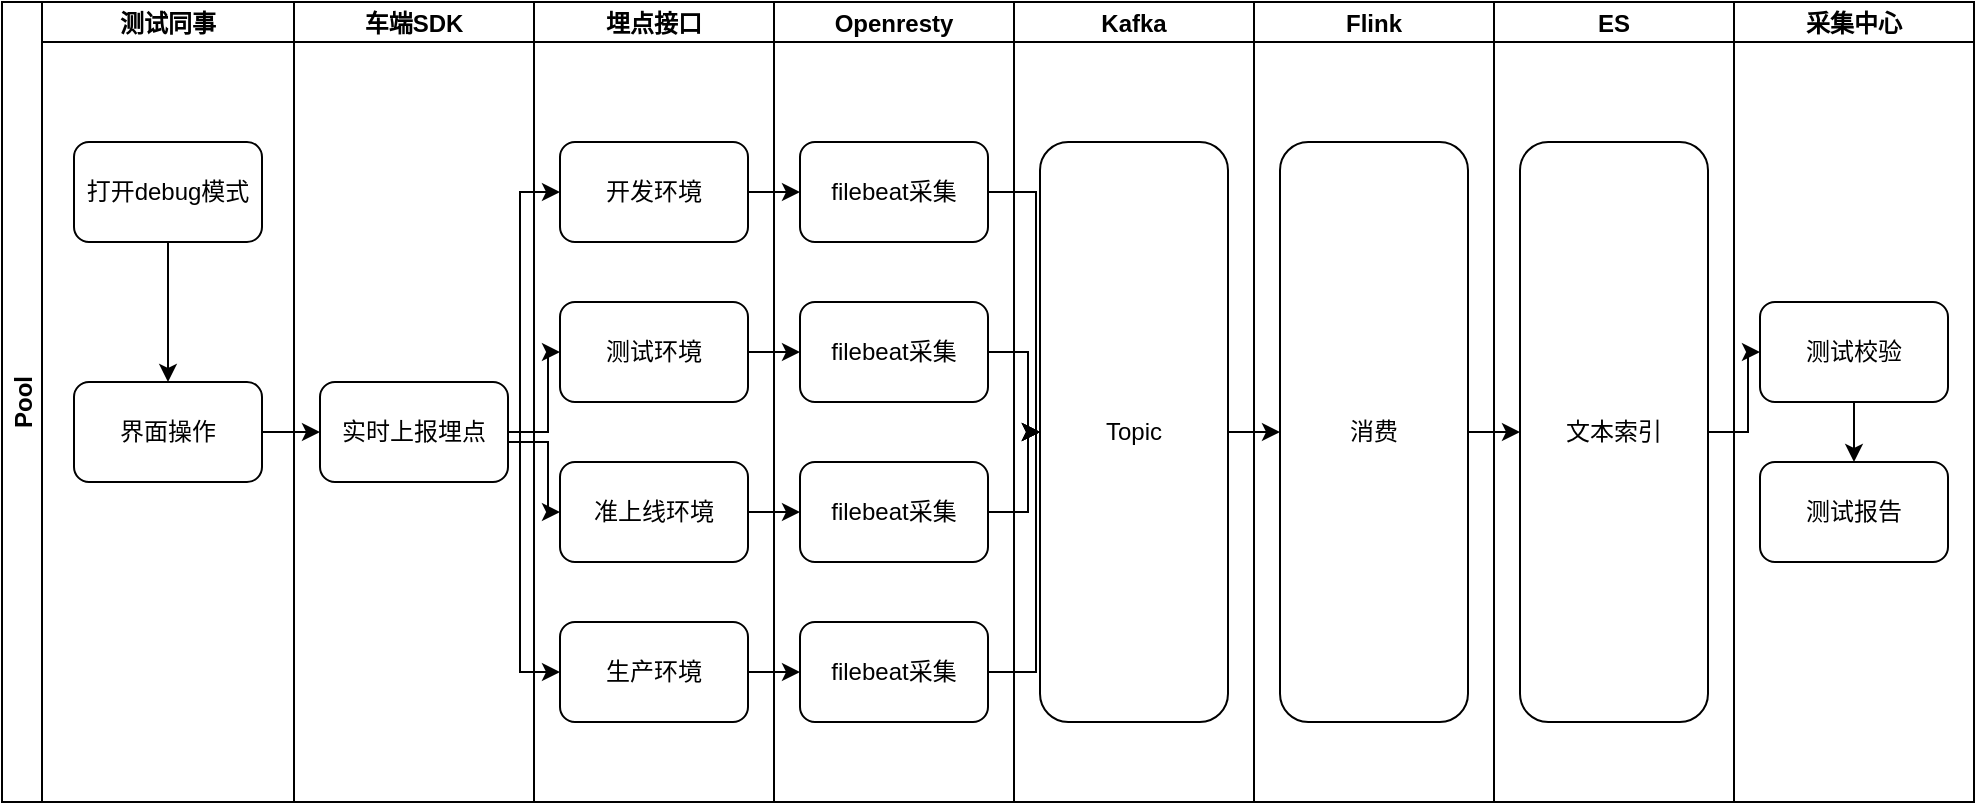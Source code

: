 <mxfile version="27.1.4">
  <diagram name="第 1 页" id="IcxVNTgkz_r5w6ko9HXI">
    <mxGraphModel dx="2018" dy="1112" grid="1" gridSize="10" guides="1" tooltips="1" connect="1" arrows="1" fold="1" page="1" pageScale="1" pageWidth="827" pageHeight="1169" math="0" shadow="0">
      <root>
        <mxCell id="0" />
        <mxCell id="1" parent="0" />
        <mxCell id="Mtznmg6a9FA5QhOzfQ1I-1" value="Pool" style="swimlane;childLayout=stackLayout;resizeParent=1;resizeParentMax=0;startSize=20;horizontal=0;horizontalStack=1;" parent="1" vertex="1">
          <mxGeometry x="220" y="180" width="386" height="400" as="geometry" />
        </mxCell>
        <mxCell id="Mtznmg6a9FA5QhOzfQ1I-2" value="测试同事" style="swimlane;startSize=20;" parent="Mtznmg6a9FA5QhOzfQ1I-1" vertex="1">
          <mxGeometry x="20" width="126" height="400" as="geometry" />
        </mxCell>
        <mxCell id="ozxFrXHDLp-UPnvrvD1m-2" style="edgeStyle=orthogonalEdgeStyle;rounded=0;orthogonalLoop=1;jettySize=auto;html=1;exitX=0.5;exitY=1;exitDx=0;exitDy=0;entryX=0.5;entryY=0;entryDx=0;entryDy=0;" edge="1" parent="Mtznmg6a9FA5QhOzfQ1I-2" source="Mtznmg6a9FA5QhOzfQ1I-15" target="ozxFrXHDLp-UPnvrvD1m-1">
          <mxGeometry relative="1" as="geometry" />
        </mxCell>
        <mxCell id="Mtznmg6a9FA5QhOzfQ1I-15" value="打开debug模式" style="rounded=1;whiteSpace=wrap;html=1;" parent="Mtznmg6a9FA5QhOzfQ1I-2" vertex="1">
          <mxGeometry x="16" y="70" width="94" height="50" as="geometry" />
        </mxCell>
        <mxCell id="ozxFrXHDLp-UPnvrvD1m-1" value="界面操作" style="rounded=1;whiteSpace=wrap;html=1;" vertex="1" parent="Mtznmg6a9FA5QhOzfQ1I-2">
          <mxGeometry x="16" y="190" width="94" height="50" as="geometry" />
        </mxCell>
        <mxCell id="Mtznmg6a9FA5QhOzfQ1I-3" value="车端SDK" style="swimlane;startSize=20;" parent="Mtznmg6a9FA5QhOzfQ1I-1" vertex="1">
          <mxGeometry x="146" width="120" height="400" as="geometry" />
        </mxCell>
        <mxCell id="Mtznmg6a9FA5QhOzfQ1I-17" value="&lt;span style=&quot;&quot;&gt;实时上报埋点&lt;/span&gt;" style="rounded=1;whiteSpace=wrap;html=1;align=center;" parent="Mtznmg6a9FA5QhOzfQ1I-3" vertex="1">
          <mxGeometry x="13" y="190" width="94" height="50" as="geometry" />
        </mxCell>
        <mxCell id="Mtznmg6a9FA5QhOzfQ1I-4" value="埋点接口" style="swimlane;startSize=20;" parent="Mtznmg6a9FA5QhOzfQ1I-1" vertex="1">
          <mxGeometry x="266" width="120" height="400" as="geometry" />
        </mxCell>
        <mxCell id="Mtznmg6a9FA5QhOzfQ1I-18" value="开发环境" style="rounded=1;whiteSpace=wrap;html=1;align=center;" parent="Mtznmg6a9FA5QhOzfQ1I-4" vertex="1">
          <mxGeometry x="13" y="70" width="94" height="50" as="geometry" />
        </mxCell>
        <mxCell id="Mtznmg6a9FA5QhOzfQ1I-19" value="测试环境" style="rounded=1;whiteSpace=wrap;html=1;align=center;" parent="Mtznmg6a9FA5QhOzfQ1I-4" vertex="1">
          <mxGeometry x="13" y="150" width="94" height="50" as="geometry" />
        </mxCell>
        <mxCell id="Mtznmg6a9FA5QhOzfQ1I-20" value="准上线环境" style="rounded=1;whiteSpace=wrap;html=1;align=center;" parent="Mtznmg6a9FA5QhOzfQ1I-4" vertex="1">
          <mxGeometry x="13" y="230" width="94" height="50" as="geometry" />
        </mxCell>
        <mxCell id="Mtznmg6a9FA5QhOzfQ1I-21" value="生产环境" style="rounded=1;whiteSpace=wrap;html=1;align=center;" parent="Mtznmg6a9FA5QhOzfQ1I-4" vertex="1">
          <mxGeometry x="13" y="310" width="94" height="50" as="geometry" />
        </mxCell>
        <mxCell id="Mtznmg6a9FA5QhOzfQ1I-23" style="edgeStyle=orthogonalEdgeStyle;rounded=0;orthogonalLoop=1;jettySize=auto;html=1;exitX=1;exitY=0.5;exitDx=0;exitDy=0;entryX=0;entryY=0.5;entryDx=0;entryDy=0;" parent="Mtznmg6a9FA5QhOzfQ1I-1" source="Mtznmg6a9FA5QhOzfQ1I-17" target="Mtznmg6a9FA5QhOzfQ1I-18" edge="1">
          <mxGeometry relative="1" as="geometry">
            <Array as="points">
              <mxPoint x="259" y="215" />
              <mxPoint x="259" y="95" />
            </Array>
          </mxGeometry>
        </mxCell>
        <mxCell id="Mtznmg6a9FA5QhOzfQ1I-24" style="edgeStyle=orthogonalEdgeStyle;rounded=0;orthogonalLoop=1;jettySize=auto;html=1;exitX=1;exitY=0.5;exitDx=0;exitDy=0;entryX=0;entryY=0.5;entryDx=0;entryDy=0;" parent="Mtznmg6a9FA5QhOzfQ1I-1" source="Mtznmg6a9FA5QhOzfQ1I-17" target="Mtznmg6a9FA5QhOzfQ1I-19" edge="1">
          <mxGeometry relative="1" as="geometry" />
        </mxCell>
        <mxCell id="Mtznmg6a9FA5QhOzfQ1I-25" style="edgeStyle=orthogonalEdgeStyle;rounded=0;orthogonalLoop=1;jettySize=auto;html=1;exitX=1;exitY=0.5;exitDx=0;exitDy=0;entryX=0;entryY=0.5;entryDx=0;entryDy=0;" parent="Mtznmg6a9FA5QhOzfQ1I-1" source="Mtznmg6a9FA5QhOzfQ1I-17" target="Mtznmg6a9FA5QhOzfQ1I-20" edge="1">
          <mxGeometry relative="1" as="geometry">
            <Array as="points">
              <mxPoint x="253" y="220" />
              <mxPoint x="273" y="220" />
              <mxPoint x="273" y="255" />
            </Array>
          </mxGeometry>
        </mxCell>
        <mxCell id="Mtznmg6a9FA5QhOzfQ1I-26" style="edgeStyle=orthogonalEdgeStyle;rounded=0;orthogonalLoop=1;jettySize=auto;html=1;exitX=1;exitY=0.5;exitDx=0;exitDy=0;entryX=0;entryY=0.5;entryDx=0;entryDy=0;" parent="Mtznmg6a9FA5QhOzfQ1I-1" source="Mtznmg6a9FA5QhOzfQ1I-17" target="Mtznmg6a9FA5QhOzfQ1I-21" edge="1">
          <mxGeometry relative="1" as="geometry">
            <Array as="points">
              <mxPoint x="259" y="215" />
              <mxPoint x="259" y="335" />
            </Array>
          </mxGeometry>
        </mxCell>
        <mxCell id="ozxFrXHDLp-UPnvrvD1m-3" style="edgeStyle=orthogonalEdgeStyle;rounded=0;orthogonalLoop=1;jettySize=auto;html=1;exitX=1;exitY=0.5;exitDx=0;exitDy=0;entryX=0;entryY=0.5;entryDx=0;entryDy=0;" edge="1" parent="Mtznmg6a9FA5QhOzfQ1I-1" source="ozxFrXHDLp-UPnvrvD1m-1" target="Mtznmg6a9FA5QhOzfQ1I-17">
          <mxGeometry relative="1" as="geometry" />
        </mxCell>
        <mxCell id="Mtznmg6a9FA5QhOzfQ1I-10" value="Openresty" style="swimlane;startSize=20;" parent="1" vertex="1">
          <mxGeometry x="606" y="180" width="120" height="400" as="geometry" />
        </mxCell>
        <mxCell id="Mtznmg6a9FA5QhOzfQ1I-27" value="filebeat采集" style="rounded=1;whiteSpace=wrap;html=1;align=center;" parent="Mtznmg6a9FA5QhOzfQ1I-10" vertex="1">
          <mxGeometry x="13" y="70" width="94" height="50" as="geometry" />
        </mxCell>
        <mxCell id="Mtznmg6a9FA5QhOzfQ1I-28" value="filebeat采集" style="rounded=1;whiteSpace=wrap;html=1;align=center;" parent="Mtznmg6a9FA5QhOzfQ1I-10" vertex="1">
          <mxGeometry x="13" y="150" width="94" height="50" as="geometry" />
        </mxCell>
        <mxCell id="Mtznmg6a9FA5QhOzfQ1I-29" value="filebeat采集" style="rounded=1;whiteSpace=wrap;html=1;align=center;" parent="Mtznmg6a9FA5QhOzfQ1I-10" vertex="1">
          <mxGeometry x="13" y="230" width="94" height="50" as="geometry" />
        </mxCell>
        <mxCell id="Mtznmg6a9FA5QhOzfQ1I-30" value="filebeat采集" style="rounded=1;whiteSpace=wrap;html=1;align=center;" parent="Mtznmg6a9FA5QhOzfQ1I-10" vertex="1">
          <mxGeometry x="13" y="310" width="94" height="50" as="geometry" />
        </mxCell>
        <mxCell id="Mtznmg6a9FA5QhOzfQ1I-11" value="Kafka" style="swimlane;startSize=20;" parent="1" vertex="1">
          <mxGeometry x="726" y="180" width="120" height="400" as="geometry" />
        </mxCell>
        <mxCell id="Mtznmg6a9FA5QhOzfQ1I-35" value="Topic" style="rounded=1;whiteSpace=wrap;html=1;align=center;" parent="Mtznmg6a9FA5QhOzfQ1I-11" vertex="1">
          <mxGeometry x="13" y="70" width="94" height="290" as="geometry" />
        </mxCell>
        <mxCell id="Mtznmg6a9FA5QhOzfQ1I-12" value="Flink" style="swimlane;startSize=20;" parent="1" vertex="1">
          <mxGeometry x="846" y="180" width="120" height="400" as="geometry" />
        </mxCell>
        <mxCell id="Mtznmg6a9FA5QhOzfQ1I-40" value="消费" style="rounded=1;whiteSpace=wrap;html=1;align=center;" parent="Mtznmg6a9FA5QhOzfQ1I-12" vertex="1">
          <mxGeometry x="13" y="70" width="94" height="290" as="geometry" />
        </mxCell>
        <mxCell id="Mtznmg6a9FA5QhOzfQ1I-13" value="ES" style="swimlane;startSize=20;" parent="1" vertex="1">
          <mxGeometry x="966" y="180" width="120" height="400" as="geometry" />
        </mxCell>
        <mxCell id="Mtznmg6a9FA5QhOzfQ1I-42" value="文本索引" style="rounded=1;whiteSpace=wrap;html=1;align=center;" parent="Mtznmg6a9FA5QhOzfQ1I-13" vertex="1">
          <mxGeometry x="13" y="70" width="94" height="290" as="geometry" />
        </mxCell>
        <mxCell id="Mtznmg6a9FA5QhOzfQ1I-31" style="edgeStyle=orthogonalEdgeStyle;rounded=0;orthogonalLoop=1;jettySize=auto;html=1;exitX=1;exitY=0.5;exitDx=0;exitDy=0;entryX=0;entryY=0.5;entryDx=0;entryDy=0;" parent="1" source="Mtznmg6a9FA5QhOzfQ1I-18" target="Mtznmg6a9FA5QhOzfQ1I-27" edge="1">
          <mxGeometry relative="1" as="geometry" />
        </mxCell>
        <mxCell id="Mtznmg6a9FA5QhOzfQ1I-32" style="edgeStyle=orthogonalEdgeStyle;rounded=0;orthogonalLoop=1;jettySize=auto;html=1;exitX=1;exitY=0.5;exitDx=0;exitDy=0;entryX=0;entryY=0.5;entryDx=0;entryDy=0;" parent="1" source="Mtznmg6a9FA5QhOzfQ1I-19" target="Mtznmg6a9FA5QhOzfQ1I-28" edge="1">
          <mxGeometry relative="1" as="geometry" />
        </mxCell>
        <mxCell id="Mtznmg6a9FA5QhOzfQ1I-33" style="edgeStyle=orthogonalEdgeStyle;rounded=0;orthogonalLoop=1;jettySize=auto;html=1;exitX=1;exitY=0.5;exitDx=0;exitDy=0;" parent="1" source="Mtznmg6a9FA5QhOzfQ1I-20" target="Mtznmg6a9FA5QhOzfQ1I-29" edge="1">
          <mxGeometry relative="1" as="geometry" />
        </mxCell>
        <mxCell id="Mtznmg6a9FA5QhOzfQ1I-34" style="edgeStyle=orthogonalEdgeStyle;rounded=0;orthogonalLoop=1;jettySize=auto;html=1;exitX=1;exitY=0.5;exitDx=0;exitDy=0;" parent="1" source="Mtznmg6a9FA5QhOzfQ1I-21" target="Mtznmg6a9FA5QhOzfQ1I-30" edge="1">
          <mxGeometry relative="1" as="geometry" />
        </mxCell>
        <mxCell id="Mtznmg6a9FA5QhOzfQ1I-36" style="edgeStyle=orthogonalEdgeStyle;rounded=0;orthogonalLoop=1;jettySize=auto;html=1;exitX=1;exitY=0.5;exitDx=0;exitDy=0;entryX=0;entryY=0.5;entryDx=0;entryDy=0;" parent="1" source="Mtznmg6a9FA5QhOzfQ1I-27" target="Mtznmg6a9FA5QhOzfQ1I-35" edge="1">
          <mxGeometry relative="1" as="geometry">
            <Array as="points">
              <mxPoint x="737" y="275" />
              <mxPoint x="737" y="395" />
            </Array>
          </mxGeometry>
        </mxCell>
        <mxCell id="Mtznmg6a9FA5QhOzfQ1I-37" style="edgeStyle=orthogonalEdgeStyle;rounded=0;orthogonalLoop=1;jettySize=auto;html=1;exitX=1;exitY=0.5;exitDx=0;exitDy=0;entryX=0;entryY=0.5;entryDx=0;entryDy=0;" parent="1" source="Mtznmg6a9FA5QhOzfQ1I-28" target="Mtznmg6a9FA5QhOzfQ1I-35" edge="1">
          <mxGeometry relative="1" as="geometry" />
        </mxCell>
        <mxCell id="Mtznmg6a9FA5QhOzfQ1I-38" style="edgeStyle=orthogonalEdgeStyle;rounded=0;orthogonalLoop=1;jettySize=auto;html=1;exitX=1;exitY=0.5;exitDx=0;exitDy=0;entryX=0;entryY=0.5;entryDx=0;entryDy=0;" parent="1" source="Mtznmg6a9FA5QhOzfQ1I-29" target="Mtznmg6a9FA5QhOzfQ1I-35" edge="1">
          <mxGeometry relative="1" as="geometry" />
        </mxCell>
        <mxCell id="Mtznmg6a9FA5QhOzfQ1I-39" style="edgeStyle=orthogonalEdgeStyle;rounded=0;orthogonalLoop=1;jettySize=auto;html=1;exitX=1;exitY=0.5;exitDx=0;exitDy=0;entryX=0;entryY=0.5;entryDx=0;entryDy=0;" parent="1" source="Mtznmg6a9FA5QhOzfQ1I-30" target="Mtznmg6a9FA5QhOzfQ1I-35" edge="1">
          <mxGeometry relative="1" as="geometry">
            <Array as="points">
              <mxPoint x="737" y="515" />
              <mxPoint x="737" y="395" />
            </Array>
          </mxGeometry>
        </mxCell>
        <mxCell id="Mtznmg6a9FA5QhOzfQ1I-41" style="edgeStyle=orthogonalEdgeStyle;rounded=0;orthogonalLoop=1;jettySize=auto;html=1;exitX=1;exitY=0.5;exitDx=0;exitDy=0;" parent="1" source="Mtznmg6a9FA5QhOzfQ1I-35" target="Mtznmg6a9FA5QhOzfQ1I-40" edge="1">
          <mxGeometry relative="1" as="geometry" />
        </mxCell>
        <mxCell id="Mtznmg6a9FA5QhOzfQ1I-43" value="采集中心" style="swimlane;startSize=20;" parent="1" vertex="1">
          <mxGeometry x="1086" y="180" width="120" height="400" as="geometry" />
        </mxCell>
        <mxCell id="Mtznmg6a9FA5QhOzfQ1I-48" style="edgeStyle=orthogonalEdgeStyle;rounded=0;orthogonalLoop=1;jettySize=auto;html=1;exitX=0.5;exitY=1;exitDx=0;exitDy=0;" parent="Mtznmg6a9FA5QhOzfQ1I-43" source="Mtznmg6a9FA5QhOzfQ1I-44" target="Mtznmg6a9FA5QhOzfQ1I-47" edge="1">
          <mxGeometry relative="1" as="geometry" />
        </mxCell>
        <mxCell id="Mtznmg6a9FA5QhOzfQ1I-44" value="测试校验" style="rounded=1;whiteSpace=wrap;html=1;align=center;" parent="Mtznmg6a9FA5QhOzfQ1I-43" vertex="1">
          <mxGeometry x="13" y="150" width="94" height="50" as="geometry" />
        </mxCell>
        <mxCell id="Mtznmg6a9FA5QhOzfQ1I-47" value="测试报告" style="rounded=1;whiteSpace=wrap;html=1;align=center;" parent="Mtznmg6a9FA5QhOzfQ1I-43" vertex="1">
          <mxGeometry x="13" y="230" width="94" height="50" as="geometry" />
        </mxCell>
        <mxCell id="Mtznmg6a9FA5QhOzfQ1I-45" style="edgeStyle=orthogonalEdgeStyle;rounded=0;orthogonalLoop=1;jettySize=auto;html=1;exitX=1;exitY=0.5;exitDx=0;exitDy=0;entryX=0;entryY=0.5;entryDx=0;entryDy=0;" parent="1" source="Mtznmg6a9FA5QhOzfQ1I-40" target="Mtznmg6a9FA5QhOzfQ1I-42" edge="1">
          <mxGeometry relative="1" as="geometry" />
        </mxCell>
        <mxCell id="Mtznmg6a9FA5QhOzfQ1I-46" style="edgeStyle=orthogonalEdgeStyle;rounded=0;orthogonalLoop=1;jettySize=auto;html=1;exitX=1;exitY=0.5;exitDx=0;exitDy=0;entryX=0;entryY=0.5;entryDx=0;entryDy=0;" parent="1" source="Mtznmg6a9FA5QhOzfQ1I-42" target="Mtznmg6a9FA5QhOzfQ1I-44" edge="1">
          <mxGeometry relative="1" as="geometry">
            <mxPoint x="1100" y="395" as="targetPoint" />
          </mxGeometry>
        </mxCell>
      </root>
    </mxGraphModel>
  </diagram>
</mxfile>
